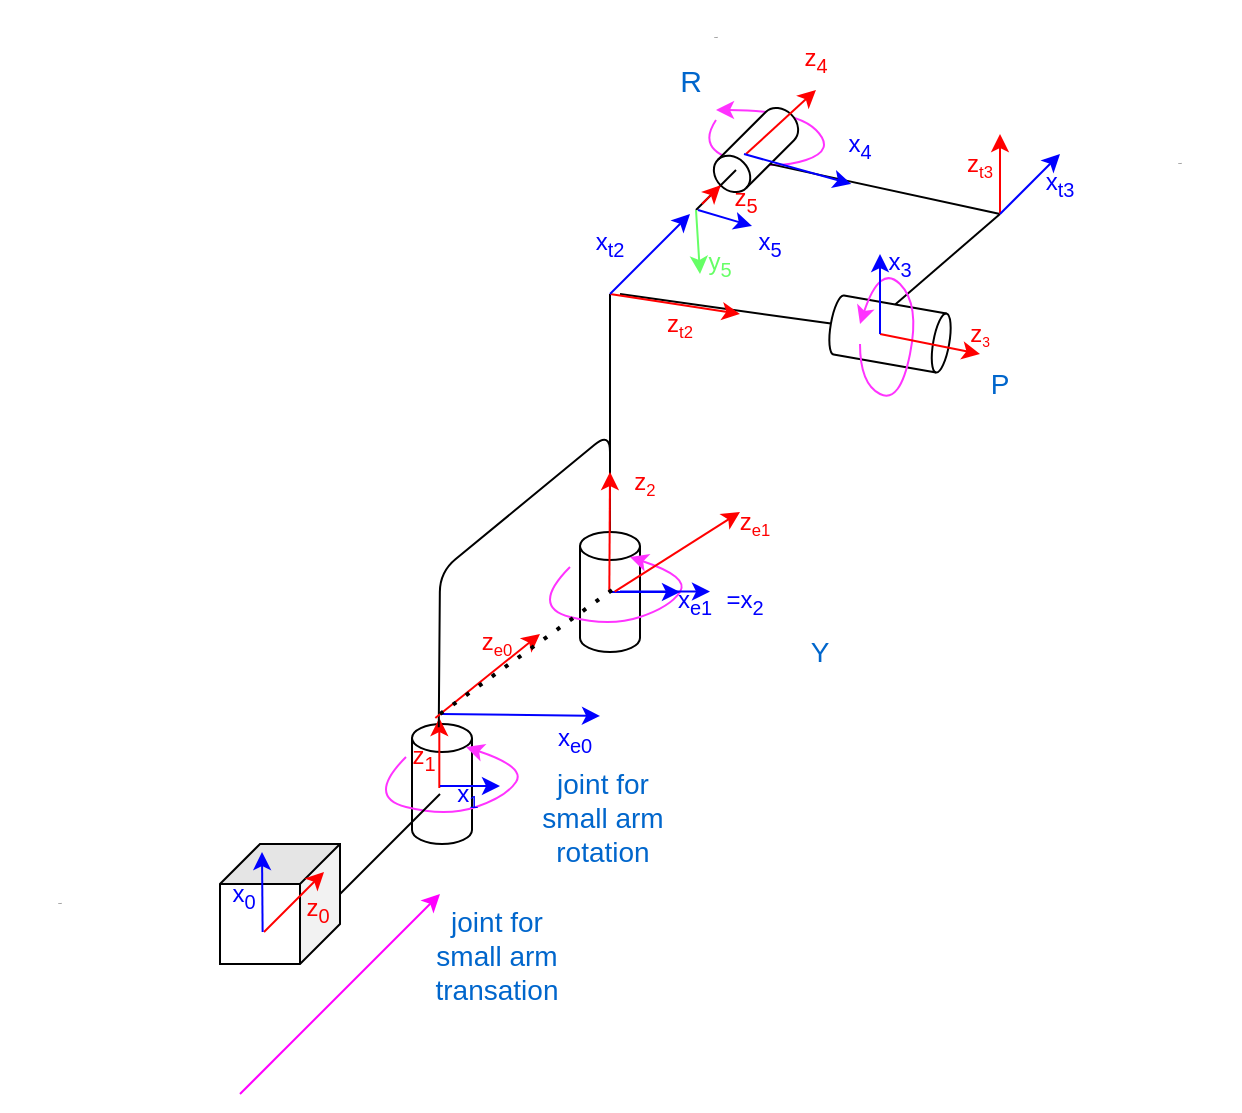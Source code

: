 <mxfile scale="3" border="0">
    <diagram id="aw2tME8MYQPTS3ObVP5B" name="Page-1">
        <mxGraphModel dx="762" dy="723" grid="1" gridSize="10" guides="1" tooltips="1" connect="1" arrows="1" fold="1" page="1" pageScale="1" pageWidth="1169" pageHeight="827" background="#FFFFFF" math="0" shadow="0">
            <root>
                <mxCell id="0"/>
                <mxCell id="1" parent="0"/>
                <mxCell id="3" value="" style="shape=cube;whiteSpace=wrap;html=1;boundedLbl=1;backgroundOutline=1;darkOpacity=0.05;darkOpacity2=0.1;rotation=90;" parent="1" vertex="1">
                    <mxGeometry x="350" y="485" width="60" height="60" as="geometry"/>
                </mxCell>
                <mxCell id="4" value="" style="endArrow=classic;html=1;fontColor=#66FF66;fillColor=#d5e8d4;strokeColor=#FF00FF;" parent="1" edge="1">
                    <mxGeometry width="50" height="50" relative="1" as="geometry">
                        <mxPoint x="360" y="610" as="sourcePoint"/>
                        <mxPoint x="460" y="510" as="targetPoint"/>
                    </mxGeometry>
                </mxCell>
                <mxCell id="5" value="" style="shape=cylinder3;whiteSpace=wrap;html=1;boundedLbl=1;backgroundOutline=1;size=7;" parent="1" vertex="1">
                    <mxGeometry x="446" y="425" width="30" height="60" as="geometry"/>
                </mxCell>
                <mxCell id="14" value="" style="curved=1;endArrow=classic;html=1;fontColor=#66FF66;strokeColor=#FF33FF;" parent="1" edge="1">
                    <mxGeometry width="50" height="50" relative="1" as="geometry">
                        <mxPoint x="443" y="441.5" as="sourcePoint"/>
                        <mxPoint x="473" y="436.5" as="targetPoint"/>
                        <Array as="points">
                            <mxPoint x="423" y="461.5"/>
                            <mxPoint x="463" y="471.5"/>
                            <mxPoint x="493" y="461.5"/>
                            <mxPoint x="503" y="446.5"/>
                        </Array>
                    </mxGeometry>
                </mxCell>
                <mxCell id="16" value="" style="curved=1;endArrow=classic;html=1;fontColor=#66FF66;strokeColor=#FF33FF;startArrow=none;" parent="1" edge="1">
                    <mxGeometry width="50" height="50" relative="1" as="geometry">
                        <mxPoint x="598" y="123" as="sourcePoint"/>
                        <mxPoint x="598" y="118" as="targetPoint"/>
                        <Array as="points">
                            <mxPoint x="588" y="138"/>
                            <mxPoint x="628" y="148"/>
                            <mxPoint x="658" y="138"/>
                            <mxPoint x="638" y="118"/>
                        </Array>
                    </mxGeometry>
                </mxCell>
                <mxCell id="18" value="" style="shape=cylinder3;whiteSpace=wrap;html=1;boundedLbl=1;backgroundOutline=1;size=4;fontColor=#66FF66;rotation=100;" parent="1" vertex="1">
                    <mxGeometry x="670" y="200" width="30" height="60" as="geometry"/>
                </mxCell>
                <mxCell id="20" value="" style="endArrow=none;html=1;fontColor=#66FF66;strokeColor=#000000;" parent="1" edge="1">
                    <mxGeometry width="50" height="50" relative="1" as="geometry">
                        <mxPoint x="545" y="290" as="sourcePoint"/>
                        <mxPoint x="545" y="210" as="targetPoint"/>
                    </mxGeometry>
                </mxCell>
                <mxCell id="21" value="" style="endArrow=none;html=1;fontColor=#66FF66;strokeColor=#000000;entryX=0.5;entryY=1;entryDx=0;entryDy=0;entryPerimeter=0;" parent="1" target="18" edge="1">
                    <mxGeometry width="50" height="50" relative="1" as="geometry">
                        <mxPoint x="550" y="210" as="sourcePoint"/>
                        <mxPoint x="650" y="220" as="targetPoint"/>
                    </mxGeometry>
                </mxCell>
                <mxCell id="23" value="" style="endArrow=none;html=1;fontColor=#66FF66;strokeColor=#000000;exitX=0;exitY=0.5;exitDx=0;exitDy=0;exitPerimeter=0;" parent="1" source="18" edge="1">
                    <mxGeometry width="50" height="50" relative="1" as="geometry">
                        <mxPoint x="690" y="210" as="sourcePoint"/>
                        <mxPoint x="740" y="170" as="targetPoint"/>
                    </mxGeometry>
                </mxCell>
                <mxCell id="25" value="" style="shape=cylinder3;whiteSpace=wrap;html=1;boundedLbl=1;backgroundOutline=1;size=8.08;fontColor=#66FF66;rotation=-135;" parent="1" vertex="1">
                    <mxGeometry x="608" y="113" width="20" height="50" as="geometry"/>
                </mxCell>
                <mxCell id="26" value="" style="endArrow=none;html=1;fontColor=#66FF66;strokeColor=#000000;exitX=0;exitY=0.5;exitDx=0;exitDy=0;exitPerimeter=0;" parent="1" source="25" edge="1">
                    <mxGeometry width="50" height="50" relative="1" as="geometry">
                        <mxPoint x="697.605" y="225.228" as="sourcePoint"/>
                        <mxPoint x="740" y="170" as="targetPoint"/>
                    </mxGeometry>
                </mxCell>
                <mxCell id="27" value="" style="curved=1;endArrow=classic;html=1;fontColor=#66FF66;strokeColor=#FF33FF;" parent="1" edge="1">
                    <mxGeometry width="50" height="50" relative="1" as="geometry">
                        <mxPoint x="670" y="235" as="sourcePoint"/>
                        <mxPoint x="670" y="225" as="targetPoint"/>
                        <Array as="points">
                            <mxPoint x="670" y="255"/>
                            <mxPoint x="690" y="265"/>
                            <mxPoint x="700" y="215"/>
                            <mxPoint x="680" y="195"/>
                        </Array>
                    </mxGeometry>
                </mxCell>
                <mxCell id="30" value="" style="endArrow=classic;html=1;strokeColor=#FF0000;" parent="1" edge="1">
                    <mxGeometry width="50" height="50" relative="1" as="geometry">
                        <mxPoint x="372" y="529" as="sourcePoint"/>
                        <mxPoint x="402" y="499" as="targetPoint"/>
                    </mxGeometry>
                </mxCell>
                <mxCell id="31" value="" style="endArrow=classic;html=1;strokeColor=#FF0000;" parent="1" edge="1">
                    <mxGeometry width="50" height="50" relative="1" as="geometry">
                        <mxPoint x="740" y="170" as="sourcePoint"/>
                        <mxPoint x="740" y="130" as="targetPoint"/>
                    </mxGeometry>
                </mxCell>
                <mxCell id="32" value="" style="endArrow=classic;html=1;strokeColor=#FF0000;" parent="1" edge="1">
                    <mxGeometry width="50" height="50" relative="1" as="geometry">
                        <mxPoint x="680" y="230" as="sourcePoint"/>
                        <mxPoint x="730" y="240" as="targetPoint"/>
                    </mxGeometry>
                </mxCell>
                <mxCell id="33" value="" style="endArrow=classic;html=1;strokeColor=#FF0000;" parent="1" edge="1">
                    <mxGeometry width="50" height="50" relative="1" as="geometry">
                        <mxPoint x="545" y="210" as="sourcePoint"/>
                        <mxPoint x="610" y="220" as="targetPoint"/>
                    </mxGeometry>
                </mxCell>
                <mxCell id="35" value="" style="endArrow=classic;html=1;strokeColor=#FF0000;" parent="1" edge="1">
                    <mxGeometry width="50" height="50" relative="1" as="geometry">
                        <mxPoint x="459.66" y="457" as="sourcePoint"/>
                        <mxPoint x="459.66" y="422" as="targetPoint"/>
                    </mxGeometry>
                </mxCell>
                <mxCell id="37" value="" style="endArrow=classic;html=1;strokeColor=#FF0000;entryX=0.5;entryY=1;entryDx=0;entryDy=0;" parent="1" target="52" edge="1">
                    <mxGeometry width="50" height="50" relative="1" as="geometry">
                        <mxPoint x="613" y="140" as="sourcePoint"/>
                        <mxPoint x="638" y="120" as="targetPoint"/>
                    </mxGeometry>
                </mxCell>
                <mxCell id="39" value="" style="endArrow=classic;html=1;strokeColor=#0000FF;" parent="1" edge="1">
                    <mxGeometry width="50" height="50" relative="1" as="geometry">
                        <mxPoint x="371.31" y="529" as="sourcePoint"/>
                        <mxPoint x="371" y="489" as="targetPoint"/>
                    </mxGeometry>
                </mxCell>
                <mxCell id="41" value="" style="endArrow=classic;html=1;strokeColor=#0000FF;" parent="1" edge="1">
                    <mxGeometry width="50" height="50" relative="1" as="geometry">
                        <mxPoint x="460.0" y="456" as="sourcePoint"/>
                        <mxPoint x="490" y="456" as="targetPoint"/>
                    </mxGeometry>
                </mxCell>
                <mxCell id="43" value="" style="endArrow=classic;html=1;strokeColor=#0000FF;" parent="1" edge="1">
                    <mxGeometry width="50" height="50" relative="1" as="geometry">
                        <mxPoint x="545" y="210.0" as="sourcePoint"/>
                        <mxPoint x="585" y="170.0" as="targetPoint"/>
                    </mxGeometry>
                </mxCell>
                <mxCell id="44" value="" style="endArrow=classic;html=1;strokeColor=#0000FF;" parent="1" edge="1">
                    <mxGeometry width="50" height="50" relative="1" as="geometry">
                        <mxPoint x="680" y="230.0" as="sourcePoint"/>
                        <mxPoint x="680" y="190" as="targetPoint"/>
                    </mxGeometry>
                </mxCell>
                <mxCell id="45" value="" style="endArrow=classic;html=1;strokeColor=#0000FF;" parent="1" edge="1">
                    <mxGeometry width="50" height="50" relative="1" as="geometry">
                        <mxPoint x="740" y="170" as="sourcePoint"/>
                        <mxPoint x="770" y="140" as="targetPoint"/>
                    </mxGeometry>
                </mxCell>
                <mxCell id="46" value="" style="endArrow=classic;html=1;strokeColor=#0000FF;entryX=0.127;entryY=1.066;entryDx=0;entryDy=0;entryPerimeter=0;" parent="1" edge="1">
                    <mxGeometry width="50" height="50" relative="1" as="geometry">
                        <mxPoint x="612" y="140.0" as="sourcePoint"/>
                        <mxPoint x="665.62" y="154.98" as="targetPoint"/>
                    </mxGeometry>
                </mxCell>
                <mxCell id="47" value="z&lt;sub&gt;0&lt;/sub&gt;" style="text;html=1;strokeColor=none;fillColor=none;align=center;verticalAlign=middle;whiteSpace=wrap;rounded=0;fontColor=#FF0000;" parent="1" vertex="1">
                    <mxGeometry x="369" y="503" width="60" height="30" as="geometry"/>
                </mxCell>
                <mxCell id="49" value="z&lt;sub&gt;1&lt;/sub&gt;" style="text;html=1;strokeColor=none;fillColor=none;align=center;verticalAlign=middle;whiteSpace=wrap;rounded=0;fontColor=#FF0000;" parent="1" vertex="1">
                    <mxGeometry x="422" y="427" width="60" height="30" as="geometry"/>
                </mxCell>
                <mxCell id="51" value="z&lt;span style=&quot;font-size: 8.333px&quot;&gt;&lt;sub&gt;3&lt;/sub&gt;&lt;/span&gt;" style="text;html=1;strokeColor=none;fillColor=none;align=center;verticalAlign=middle;whiteSpace=wrap;rounded=0;fontColor=#FF0000;" parent="1" vertex="1">
                    <mxGeometry x="700" y="215" width="60" height="30" as="geometry"/>
                </mxCell>
                <mxCell id="55" value="z&lt;span style=&quot;font-size: 10px&quot;&gt;&lt;sub&gt;t2&lt;/sub&gt;&lt;/span&gt;" style="text;html=1;strokeColor=none;fillColor=none;align=center;verticalAlign=middle;whiteSpace=wrap;rounded=0;fontColor=#FF0000;" parent="1" vertex="1">
                    <mxGeometry x="550" y="210" width="60" height="30" as="geometry"/>
                </mxCell>
                <mxCell id="57" value="z&lt;span style=&quot;font-size: 10px&quot;&gt;&lt;sub&gt;t3&lt;/sub&gt;&lt;/span&gt;" style="text;html=1;strokeColor=none;fillColor=none;align=center;verticalAlign=middle;whiteSpace=wrap;rounded=0;fontColor=#FF0000;" parent="1" vertex="1">
                    <mxGeometry x="700" y="130" width="60" height="30" as="geometry"/>
                </mxCell>
                <mxCell id="58" value="x&lt;sub&gt;0&lt;/sub&gt;" style="text;html=1;strokeColor=none;fillColor=none;align=center;verticalAlign=middle;whiteSpace=wrap;rounded=0;fontColor=#0000FF;" parent="1" vertex="1">
                    <mxGeometry x="332" y="496" width="60" height="30" as="geometry"/>
                </mxCell>
                <mxCell id="61" value="x&lt;span style=&quot;font-size: 10px&quot;&gt;&lt;sub&gt;1&lt;/sub&gt;&lt;/span&gt;" style="text;html=1;strokeColor=none;fillColor=none;align=center;verticalAlign=middle;whiteSpace=wrap;rounded=0;fontColor=#0000FF;" parent="1" vertex="1">
                    <mxGeometry x="444" y="445" width="60" height="30" as="geometry"/>
                </mxCell>
                <mxCell id="64" value="x&lt;sub&gt;3&lt;/sub&gt;" style="text;html=1;strokeColor=none;fillColor=none;align=center;verticalAlign=middle;whiteSpace=wrap;rounded=0;fontColor=#0000FF;" parent="1" vertex="1">
                    <mxGeometry x="660" y="180" width="60" height="30" as="geometry"/>
                </mxCell>
                <mxCell id="66" value="x&lt;sub&gt;4&lt;/sub&gt;" style="text;html=1;strokeColor=none;fillColor=none;align=center;verticalAlign=middle;whiteSpace=wrap;rounded=0;fontColor=#0000FF;" parent="1" vertex="1">
                    <mxGeometry x="650" y="128" width="40" height="16" as="geometry"/>
                </mxCell>
                <mxCell id="68" value="x&lt;sub&gt;t2&lt;/sub&gt;" style="text;html=1;strokeColor=none;fillColor=none;align=center;verticalAlign=middle;whiteSpace=wrap;rounded=0;fontColor=#0000FF;" parent="1" vertex="1">
                    <mxGeometry x="515" y="170" width="60" height="30" as="geometry"/>
                </mxCell>
                <mxCell id="69" value="x&lt;sub&gt;t3&lt;/sub&gt;" style="text;html=1;strokeColor=none;fillColor=none;align=center;verticalAlign=middle;whiteSpace=wrap;rounded=0;fontColor=#0000FF;" parent="1" vertex="1">
                    <mxGeometry x="740" y="140" width="60" height="30" as="geometry"/>
                </mxCell>
                <mxCell id="73" value="" style="endArrow=none;html=1;fontColor=#66FF66;strokeColor=#000000;" parent="1" edge="1">
                    <mxGeometry width="50" height="50" relative="1" as="geometry">
                        <mxPoint x="588" y="168" as="sourcePoint"/>
                        <mxPoint x="608" y="148" as="targetPoint"/>
                    </mxGeometry>
                </mxCell>
                <mxCell id="74" value="" style="endArrow=classic;html=1;strokeColor=#0000FF;entryX=0;entryY=0;entryDx=0;entryDy=0;" parent="1" edge="1">
                    <mxGeometry width="50" height="50" relative="1" as="geometry">
                        <mxPoint x="589" y="168" as="sourcePoint"/>
                        <mxPoint x="616" y="176" as="targetPoint"/>
                    </mxGeometry>
                </mxCell>
                <mxCell id="75" value="" style="endArrow=classic;html=1;strokeColor=#FF0000;entryX=0.5;entryY=0;entryDx=0;entryDy=0;entryPerimeter=0;" parent="1" target="25" edge="1">
                    <mxGeometry width="50" height="50" relative="1" as="geometry">
                        <mxPoint x="591" y="165.0" as="sourcePoint"/>
                        <mxPoint x="618" y="143" as="targetPoint"/>
                    </mxGeometry>
                </mxCell>
                <mxCell id="76" value="" style="endArrow=classic;html=1;strokeColor=#66FF66;" parent="1" edge="1">
                    <mxGeometry width="50" height="50" relative="1" as="geometry">
                        <mxPoint x="588" y="168" as="sourcePoint"/>
                        <mxPoint x="590" y="200" as="targetPoint"/>
                    </mxGeometry>
                </mxCell>
                <mxCell id="52" value="z&lt;sub&gt;4&lt;/sub&gt;" style="text;html=1;strokeColor=none;fillColor=none;align=center;verticalAlign=middle;whiteSpace=wrap;rounded=0;fontColor=#FF0000;" parent="1" vertex="1">
                    <mxGeometry x="618" y="78" width="60" height="30" as="geometry"/>
                </mxCell>
                <mxCell id="78" value="z&lt;sub&gt;5&lt;/sub&gt;" style="text;html=1;strokeColor=none;fillColor=none;align=center;verticalAlign=middle;whiteSpace=wrap;rounded=0;fontColor=#FF0000;" parent="1" vertex="1">
                    <mxGeometry x="598" y="153" width="30" height="20" as="geometry"/>
                </mxCell>
                <mxCell id="79" value="x&lt;sub&gt;5&lt;/sub&gt;" style="text;html=1;strokeColor=none;fillColor=none;align=center;verticalAlign=middle;whiteSpace=wrap;rounded=0;fontColor=#0000FF;" parent="1" vertex="1">
                    <mxGeometry x="605" y="180" width="40" height="10" as="geometry"/>
                </mxCell>
                <mxCell id="80" value="&lt;font color=&quot;#66ff66&quot;&gt;y&lt;sub&gt;5&lt;/sub&gt;&lt;/font&gt;" style="text;html=1;strokeColor=none;fillColor=none;align=center;verticalAlign=middle;whiteSpace=wrap;rounded=0;" parent="1" vertex="1">
                    <mxGeometry x="575" y="185" width="50" height="20" as="geometry"/>
                </mxCell>
                <mxCell id="81" value="" style="endArrow=none;html=1;" parent="1" edge="1">
                    <mxGeometry width="50" height="50" relative="1" as="geometry">
                        <mxPoint x="410" y="510" as="sourcePoint"/>
                        <mxPoint x="460" y="460" as="targetPoint"/>
                    </mxGeometry>
                </mxCell>
                <mxCell id="83" value="&lt;font style=&quot;font-size: 1px&quot;&gt;Text&lt;/font&gt;" style="text;html=1;strokeColor=none;fillColor=none;align=center;verticalAlign=middle;whiteSpace=wrap;rounded=0;" parent="1" vertex="1">
                    <mxGeometry x="240" y="496" width="60" height="30" as="geometry"/>
                </mxCell>
                <mxCell id="84" value="&lt;font style=&quot;font-size: 1px&quot;&gt;Text&lt;/font&gt;" style="text;html=1;strokeColor=none;fillColor=none;align=center;verticalAlign=middle;whiteSpace=wrap;rounded=0;" parent="1" vertex="1">
                    <mxGeometry x="800" y="126" width="60" height="30" as="geometry"/>
                </mxCell>
                <mxCell id="85" value="&lt;font style=&quot;font-size: 1px&quot;&gt;Text&lt;/font&gt;" style="text;html=1;strokeColor=none;fillColor=none;align=center;verticalAlign=middle;whiteSpace=wrap;rounded=0;" parent="1" vertex="1">
                    <mxGeometry x="568" y="63" width="60" height="30" as="geometry"/>
                </mxCell>
                <mxCell id="86" value="&lt;font style=&quot;font-size: 15px;&quot; color=&quot;#0066cc&quot;&gt;R&lt;/font&gt;" style="text;html=1;strokeColor=none;fillColor=none;align=center;verticalAlign=middle;whiteSpace=wrap;rounded=0;" parent="1" vertex="1">
                    <mxGeometry x="568" y="93" width="35" height="20" as="geometry"/>
                </mxCell>
                <mxCell id="87" value="&lt;font style=&quot;font-size: 14px;&quot; color=&quot;#0066cc&quot;&gt;P&lt;/font&gt;" style="text;html=1;strokeColor=none;fillColor=none;align=center;verticalAlign=middle;whiteSpace=wrap;rounded=0;" parent="1" vertex="1">
                    <mxGeometry x="720" y="245" width="40" height="20" as="geometry"/>
                </mxCell>
                <mxCell id="88" value="&lt;font style=&quot;font-size: 14px;&quot; color=&quot;#0066cc&quot;&gt;Y&lt;/font&gt;" style="text;html=1;strokeColor=none;fillColor=none;align=center;verticalAlign=middle;whiteSpace=wrap;rounded=0;" parent="1" vertex="1">
                    <mxGeometry x="630" y="379" width="40" height="20" as="geometry"/>
                </mxCell>
                <mxCell id="89" value="joint for small arm rotation" style="text;html=1;strokeColor=none;fillColor=none;align=center;verticalAlign=middle;whiteSpace=wrap;rounded=0;fontSize=14;fontColor=#0066CC;" parent="1" vertex="1">
                    <mxGeometry x="504" y="457" width="75" height="30" as="geometry"/>
                </mxCell>
                <mxCell id="90" value="" style="shape=cylinder3;whiteSpace=wrap;html=1;boundedLbl=1;backgroundOutline=1;size=7;fontColor=#66FF66;" parent="1" vertex="1">
                    <mxGeometry x="530" y="329" width="30" height="60" as="geometry"/>
                </mxCell>
                <mxCell id="91" value="" style="endArrow=none;html=1;fontColor=#66FF66;strokeColor=#000000;entryX=0.5;entryY=0;entryDx=0;entryDy=0;entryPerimeter=0;exitX=0.623;exitY=0.02;exitDx=0;exitDy=0;exitPerimeter=0;" parent="1" target="90" edge="1">
                    <mxGeometry width="50" height="50" relative="1" as="geometry">
                        <mxPoint x="459.38" y="426.6" as="sourcePoint"/>
                        <mxPoint x="540" y="279" as="targetPoint"/>
                        <Array as="points">
                            <mxPoint x="460" y="349"/>
                            <mxPoint x="545" y="279"/>
                        </Array>
                    </mxGeometry>
                </mxCell>
                <mxCell id="92" value="" style="curved=1;endArrow=classic;html=1;fontColor=#66FF66;strokeColor=#FF33FF;" parent="1" edge="1">
                    <mxGeometry width="50" height="50" relative="1" as="geometry">
                        <mxPoint x="525" y="346.5" as="sourcePoint"/>
                        <mxPoint x="555" y="341.5" as="targetPoint"/>
                        <Array as="points">
                            <mxPoint x="505" y="366.5"/>
                            <mxPoint x="545" y="376.5"/>
                            <mxPoint x="575" y="366.5"/>
                            <mxPoint x="585" y="351.5"/>
                        </Array>
                    </mxGeometry>
                </mxCell>
                <mxCell id="93" value="" style="endArrow=classic;html=1;strokeColor=#FF0000;" parent="1" edge="1">
                    <mxGeometry width="50" height="50" relative="1" as="geometry">
                        <mxPoint x="544.66" y="359" as="sourcePoint"/>
                        <mxPoint x="545" y="299" as="targetPoint"/>
                    </mxGeometry>
                </mxCell>
                <mxCell id="94" value="" style="endArrow=classic;html=1;strokeColor=#0000FF;" parent="1" edge="1">
                    <mxGeometry width="50" height="50" relative="1" as="geometry">
                        <mxPoint x="545.0" y="359" as="sourcePoint"/>
                        <mxPoint x="580" y="359" as="targetPoint"/>
                    </mxGeometry>
                </mxCell>
                <mxCell id="95" value="z&lt;span style=&quot;font-size: 10px&quot;&gt;&lt;sub&gt;2&lt;/sub&gt;&lt;/span&gt;" style="text;html=1;strokeColor=none;fillColor=none;align=center;verticalAlign=middle;whiteSpace=wrap;rounded=0;fontColor=#FF0000;" parent="1" vertex="1">
                    <mxGeometry x="550" y="299" width="25" height="10" as="geometry"/>
                </mxCell>
                <mxCell id="96" value="=x&lt;sub&gt;2&lt;/sub&gt;" style="text;html=1;strokeColor=none;fillColor=none;align=center;verticalAlign=middle;whiteSpace=wrap;rounded=0;fontColor=#0000FF;" parent="1" vertex="1">
                    <mxGeometry x="595" y="359" width="35" height="10" as="geometry"/>
                </mxCell>
                <mxCell id="97" value="" style="endArrow=classic;html=1;strokeColor=#FF0000;" parent="1" edge="1">
                    <mxGeometry width="50" height="50" relative="1" as="geometry">
                        <mxPoint x="457.66" y="422.0" as="sourcePoint"/>
                        <mxPoint x="510" y="380" as="targetPoint"/>
                    </mxGeometry>
                </mxCell>
                <mxCell id="98" value="" style="endArrow=classic;html=1;strokeColor=#0000FF;" parent="1" edge="1">
                    <mxGeometry width="50" height="50" relative="1" as="geometry">
                        <mxPoint x="460.5" y="420" as="sourcePoint"/>
                        <mxPoint x="540" y="421" as="targetPoint"/>
                    </mxGeometry>
                </mxCell>
                <mxCell id="99" value="" style="endArrow=classic;html=1;strokeColor=#FF0000;" parent="1" edge="1">
                    <mxGeometry width="50" height="50" relative="1" as="geometry">
                        <mxPoint x="547.33" y="358.8" as="sourcePoint"/>
                        <mxPoint x="610" y="319" as="targetPoint"/>
                    </mxGeometry>
                </mxCell>
                <mxCell id="100" value="z&lt;span style=&quot;font-size: 10px&quot;&gt;&lt;sub&gt;e1&lt;/sub&gt;&lt;/span&gt;" style="text;html=1;strokeColor=none;fillColor=none;align=center;verticalAlign=middle;whiteSpace=wrap;rounded=0;fontColor=#FF0000;" parent="1" vertex="1">
                    <mxGeometry x="605" y="319" width="25" height="10" as="geometry"/>
                </mxCell>
                <mxCell id="101" value="z&lt;span style=&quot;font-size: 10px&quot;&gt;&lt;sub&gt;e0&lt;/sub&gt;&lt;/span&gt;" style="text;html=1;strokeColor=none;fillColor=none;align=center;verticalAlign=middle;whiteSpace=wrap;rounded=0;fontColor=#FF0000;" parent="1" vertex="1">
                    <mxGeometry x="476" y="379" width="25" height="10" as="geometry"/>
                </mxCell>
                <mxCell id="102" value="x&lt;sub&gt;e1&lt;/sub&gt;" style="text;html=1;strokeColor=none;fillColor=none;align=center;verticalAlign=middle;whiteSpace=wrap;rounded=0;fontColor=#0000FF;" parent="1" vertex="1">
                    <mxGeometry x="575" y="359" width="25" height="10" as="geometry"/>
                </mxCell>
                <mxCell id="103" value="" style="endArrow=classic;html=1;strokeColor=#0000FF;" parent="1" edge="1">
                    <mxGeometry width="50" height="50" relative="1" as="geometry">
                        <mxPoint x="550.0" y="358.8" as="sourcePoint"/>
                        <mxPoint x="595" y="358.8" as="targetPoint"/>
                    </mxGeometry>
                </mxCell>
                <mxCell id="104" value="x&lt;sub&gt;e0&lt;/sub&gt;" style="text;html=1;strokeColor=none;fillColor=none;align=center;verticalAlign=middle;whiteSpace=wrap;rounded=0;fontColor=#0000FF;" parent="1" vertex="1">
                    <mxGeometry x="515" y="427" width="25" height="11" as="geometry"/>
                </mxCell>
                <mxCell id="105" value="" style="endArrow=none;dashed=1;html=1;dashPattern=1 3;strokeWidth=2;fontSize=14;fontColor=#0066CC;" parent="1" edge="1">
                    <mxGeometry width="50" height="50" relative="1" as="geometry">
                        <mxPoint x="460" y="420" as="sourcePoint"/>
                        <mxPoint x="546" y="358" as="targetPoint"/>
                    </mxGeometry>
                </mxCell>
                <mxCell id="106" value="joint for small arm transation" style="text;html=1;strokeColor=none;fillColor=none;align=center;verticalAlign=middle;whiteSpace=wrap;rounded=0;fontSize=14;fontColor=#0066CC;" vertex="1" parent="1">
                    <mxGeometry x="451" y="526" width="75" height="30" as="geometry"/>
                </mxCell>
            </root>
        </mxGraphModel>
    </diagram>
</mxfile>